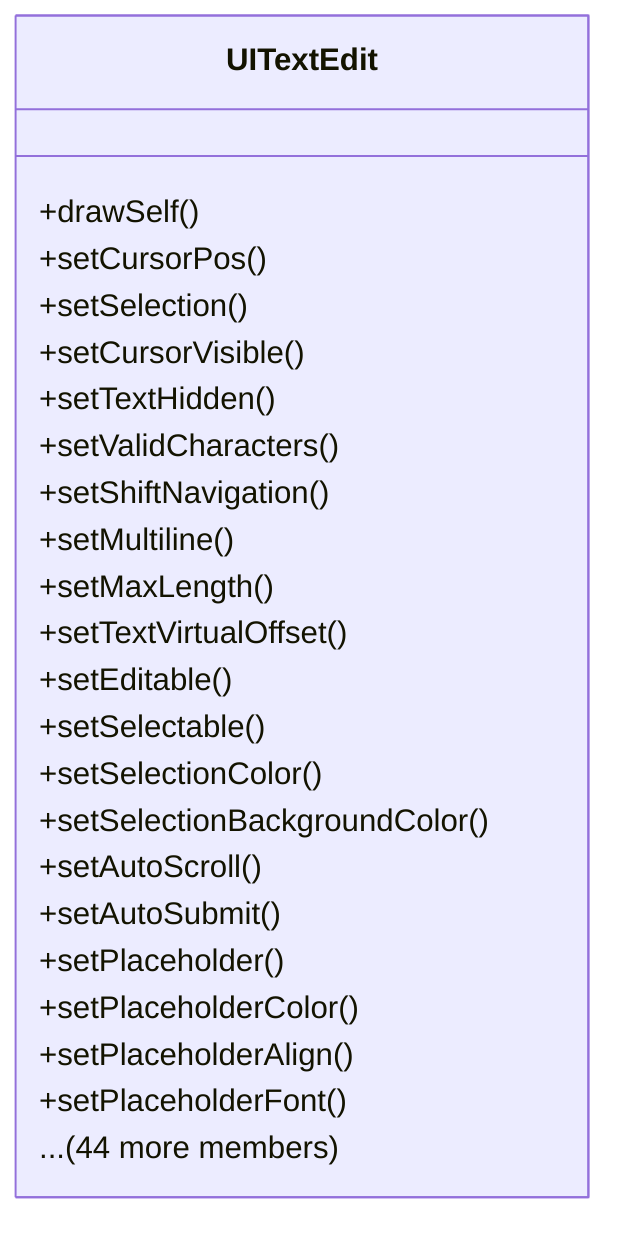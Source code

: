 classDiagram
    class UITextEdit {
        +drawSelf()
        +setCursorPos()
        +setSelection()
        +setCursorVisible()
        +setTextHidden()
        +setValidCharacters()
        +setShiftNavigation()
        +setMultiline()
        +setMaxLength()
        +setTextVirtualOffset()
        +setEditable()
        +setSelectable()
        +setSelectionColor()
        +setSelectionBackgroundColor()
        +setAutoScroll()
        +setAutoSubmit()
        +setPlaceholder()
        +setPlaceholderColor()
        +setPlaceholderAlign()
        +setPlaceholderFont()
        ... (44 more members)
    }